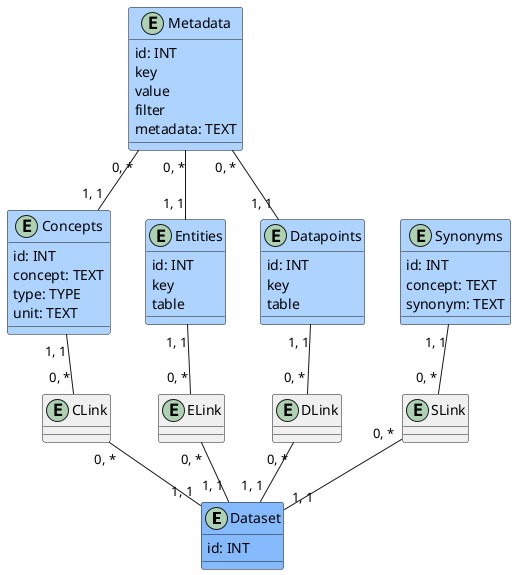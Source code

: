 @startuml

entity Dataset #86baff {
    id: INT
}

entity Concepts #aed3ff {
    id: INT
    concept: TEXT
    type: TYPE
    unit: TEXT
}

entity CLink #f0f0f0 {}

Dataset "1, 1"-u-"0, *" CLink
Concepts "1, 1"-d-"0, *" CLink

entity Entities #aed3ff {
    id: INT
    key
    table
}

entity ELink #f0f0f0 {}

Dataset "1, 1"-u-"0, *" ELink
Entities "1, 1"-d-"0, *" ELink

entity Datapoints #aed3ff {
    id: INT
    key
    table
}

entity DLink #f0f0f0 {}

Dataset "1, 1"-u-"0, *" DLink
Datapoints "1, 1"-d-"0, *" DLink

entity Synonyms #aed3ff {
    id: INT
    concept: TEXT
    synonym: TEXT
}

entity SLink #f0f0f0 {}

Dataset "1, 1"-u-"0, *" SLink
Synonyms "1, 1"-d-"0, *" SLink

entity Metadata #aed3ff {
    id: INT
    key
    value
    filter
    metadata: TEXT
}

Metadata "0, *"-d-"1, 1" Datapoints
Metadata "0, *"-d-"1, 1" Entities
Metadata "0, *"-d-"1, 1" Concepts


@enduml